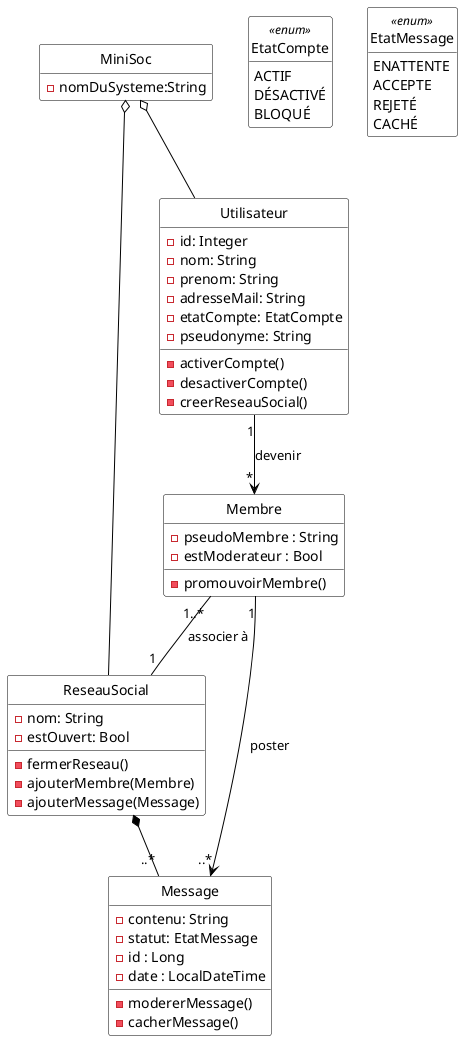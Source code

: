 @startuml

'Diagramme de classes (PlantUML)'

'Configuration charte graphique'
hide empty methods
hide circle
skinparam class {
  BackgroundColor White
  ArrowColor Black
  BorderColor Black
}

'Classes, énumérations, etc.'
class ReseauSocial {
  -nom: String
  -estOuvert: Bool
  -fermerReseau()
  -ajouterMembre(Membre)
  -ajouterMessage(Message)
}


class Utilisateur {
  -id: Integer
  -nom: String
  -prenom: String
  -adresseMail: String
  -etatCompte: EtatCompte
  -pseudonyme: String
  -activerCompte()
  -desactiverCompte()
  -creerReseauSocial()
}


class Membre{
  -pseudoMembre : String
  -estModerateur : Bool
  -promouvoirMembre()
}

class Message{
  -contenu: String
  -statut: EtatMessage
  -id : Long
  -date : LocalDateTime
  -modererMessage()
  -cacherMessage()
}

class MiniSoc{
-nomDuSysteme:String
}

enum EtatCompte <<enum>> {
  ACTIF
  DÉSACTIVÉ
  BLOQUÉ
}

enum EtatMessage <<enum>>{
  ENATTENTE
  ACCEPTE
  REJETÉ
  CACHÉ
}

'Associations, etc.'

MiniSoc o-- Utilisateur
MiniSoc o-- ReseauSocial
Utilisateur "1"-->"*" Membre : devenir 
Membre "1..*"--"1" ReseauSocial : associer à
Membre "1"-->"..*" Message : poster
ReseauSocial *--"..*" Message


'Au besoin, aides pour le positionnement'

@enduml
